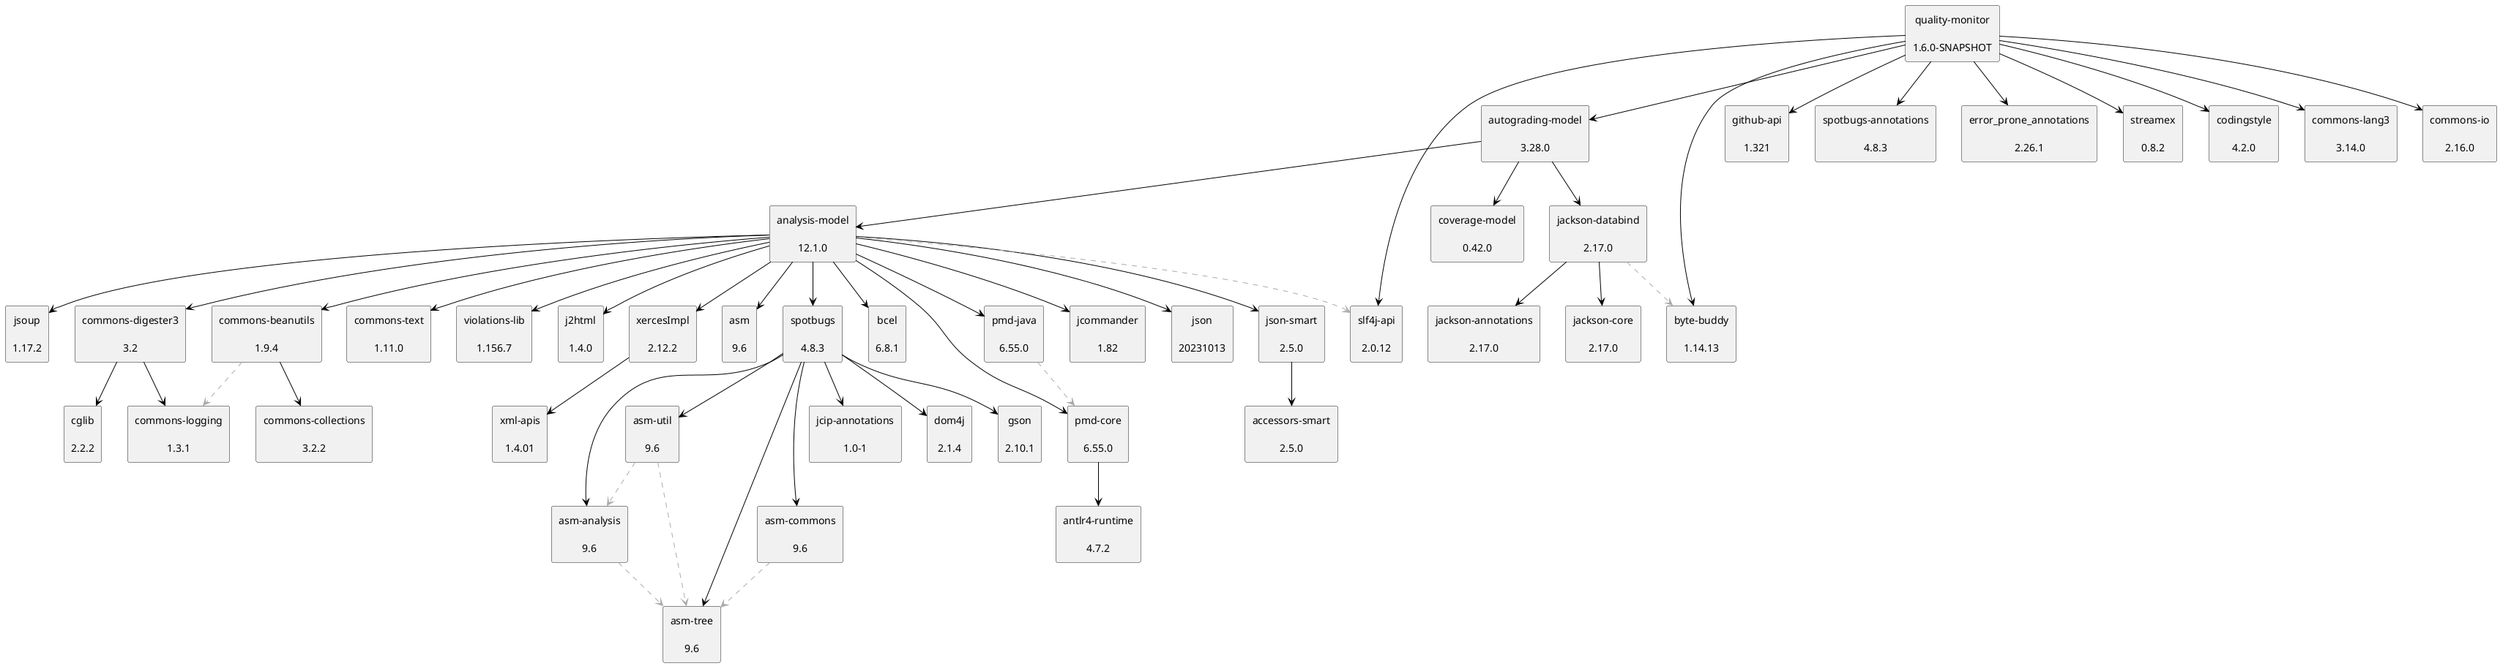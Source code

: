 @startuml
skinparam defaultTextAlignment center
skinparam rectangle {
  BackgroundColor<<optional>> beige
  BackgroundColor<<test>> lightGreen
  BackgroundColor<<runtime>> lightBlue
  BackgroundColor<<provided>> lightGray
}
rectangle "analysis-model\n\n12.1.0" as edu_hm_hafner_analysis_model_jar
rectangle "jsoup\n\n1.17.2" as org_jsoup_jsoup_jar
rectangle "commons-digester3\n\n3.2" as org_apache_commons_commons_digester3_jar
rectangle "cglib\n\n2.2.2" as cglib_cglib_jar
rectangle "commons-logging\n\n1.3.1" as commons_logging_commons_logging_jar
rectangle "commons-beanutils\n\n1.9.4" as commons_beanutils_commons_beanutils_jar
rectangle "commons-collections\n\n3.2.2" as commons_collections_commons_collections_jar
rectangle "commons-text\n\n1.11.0" as org_apache_commons_commons_text_jar
rectangle "violations-lib\n\n1.156.7" as se_bjurr_violations_violations_lib_jar
rectangle "j2html\n\n1.4.0" as com_j2html_j2html_jar
rectangle "xercesImpl\n\n2.12.2" as xerces_xercesImpl_jar
rectangle "xml-apis\n\n1.4.01" as xml_apis_xml_apis_jar
rectangle "asm\n\n9.6" as org_ow2_asm_asm_jar
rectangle "asm-analysis\n\n9.6" as org_ow2_asm_asm_analysis_jar
rectangle "asm-tree\n\n9.6" as org_ow2_asm_asm_tree_jar
rectangle "spotbugs\n\n4.8.3" as com_github_spotbugs_spotbugs_jar
rectangle "asm-commons\n\n9.6" as org_ow2_asm_asm_commons_jar
rectangle "asm-util\n\n9.6" as org_ow2_asm_asm_util_jar
rectangle "jcip-annotations\n\n1.0-1" as com_github_stephenc_jcip_jcip_annotations_jar
rectangle "dom4j\n\n2.1.4" as org_dom4j_dom4j_jar
rectangle "gson\n\n2.10.1" as com_google_code_gson_gson_jar
rectangle "bcel\n\n6.8.1" as org_apache_bcel_bcel_jar
rectangle "pmd-core\n\n6.55.0" as net_sourceforge_pmd_pmd_core_jar
rectangle "antlr4-runtime\n\n4.7.2" as org_antlr_antlr4_runtime_jar
rectangle "jcommander\n\n1.82" as com_beust_jcommander_jar
rectangle "pmd-java\n\n6.55.0" as net_sourceforge_pmd_pmd_java_jar
rectangle "json\n\n20231013" as org_json_json_jar
rectangle "json-smart\n\n2.5.0" as net_minidev_json_smart_jar
rectangle "accessors-smart\n\n2.5.0" as net_minidev_accessors_smart_jar
rectangle "slf4j-api\n\n2.0.12" as org_slf4j_slf4j_api_jar
rectangle "autograding-model\n\n3.28.0" as edu_hm_hafner_autograding_model_jar
rectangle "coverage-model\n\n0.42.0" as edu_hm_hafner_coverage_model_jar
rectangle "jackson-databind\n\n2.17.0" as com_fasterxml_jackson_core_jackson_databind_jar
rectangle "jackson-annotations\n\n2.17.0" as com_fasterxml_jackson_core_jackson_annotations_jar
rectangle "jackson-core\n\n2.17.0" as com_fasterxml_jackson_core_jackson_core_jar
rectangle "byte-buddy\n\n1.14.13" as net_bytebuddy_byte_buddy_jar
rectangle "quality-monitor\n\n1.6.0-SNAPSHOT" as edu_hm_hafner_quality_monitor_jar
rectangle "github-api\n\n1.321" as org_kohsuke_github_api_jar
rectangle "spotbugs-annotations\n\n4.8.3" as com_github_spotbugs_spotbugs_annotations_jar
rectangle "error_prone_annotations\n\n2.26.1" as com_google_errorprone_error_prone_annotations_jar
rectangle "streamex\n\n0.8.2" as one_util_streamex_jar
rectangle "codingstyle\n\n4.2.0" as edu_hm_hafner_codingstyle_jar
rectangle "commons-lang3\n\n3.14.0" as org_apache_commons_commons_lang3_jar
rectangle "commons-io\n\n2.16.0" as commons_io_commons_io_jar
edu_hm_hafner_analysis_model_jar -[#000000]-> org_jsoup_jsoup_jar
org_apache_commons_commons_digester3_jar -[#000000]-> cglib_cglib_jar
org_apache_commons_commons_digester3_jar -[#000000]-> commons_logging_commons_logging_jar
edu_hm_hafner_analysis_model_jar -[#000000]-> org_apache_commons_commons_digester3_jar
commons_beanutils_commons_beanutils_jar .[#ABABAB].> commons_logging_commons_logging_jar
commons_beanutils_commons_beanutils_jar -[#000000]-> commons_collections_commons_collections_jar
edu_hm_hafner_analysis_model_jar -[#000000]-> commons_beanutils_commons_beanutils_jar
edu_hm_hafner_analysis_model_jar -[#000000]-> org_apache_commons_commons_text_jar
edu_hm_hafner_analysis_model_jar -[#000000]-> se_bjurr_violations_violations_lib_jar
edu_hm_hafner_analysis_model_jar -[#000000]-> com_j2html_j2html_jar
xerces_xercesImpl_jar -[#000000]-> xml_apis_xml_apis_jar
edu_hm_hafner_analysis_model_jar -[#000000]-> xerces_xercesImpl_jar
edu_hm_hafner_analysis_model_jar -[#000000]-> org_ow2_asm_asm_jar
org_ow2_asm_asm_analysis_jar .[#ABABAB].> org_ow2_asm_asm_tree_jar
com_github_spotbugs_spotbugs_jar -[#000000]-> org_ow2_asm_asm_analysis_jar
org_ow2_asm_asm_commons_jar .[#ABABAB].> org_ow2_asm_asm_tree_jar
com_github_spotbugs_spotbugs_jar -[#000000]-> org_ow2_asm_asm_commons_jar
com_github_spotbugs_spotbugs_jar -[#000000]-> org_ow2_asm_asm_tree_jar
org_ow2_asm_asm_util_jar .[#ABABAB].> org_ow2_asm_asm_tree_jar
org_ow2_asm_asm_util_jar .[#ABABAB].> org_ow2_asm_asm_analysis_jar
com_github_spotbugs_spotbugs_jar -[#000000]-> org_ow2_asm_asm_util_jar
com_github_spotbugs_spotbugs_jar -[#000000]-> com_github_stephenc_jcip_jcip_annotations_jar
com_github_spotbugs_spotbugs_jar -[#000000]-> org_dom4j_dom4j_jar
com_github_spotbugs_spotbugs_jar -[#000000]-> com_google_code_gson_gson_jar
edu_hm_hafner_analysis_model_jar -[#000000]-> com_github_spotbugs_spotbugs_jar
edu_hm_hafner_analysis_model_jar -[#000000]-> org_apache_bcel_bcel_jar
net_sourceforge_pmd_pmd_core_jar -[#000000]-> org_antlr_antlr4_runtime_jar
edu_hm_hafner_analysis_model_jar -[#000000]-> net_sourceforge_pmd_pmd_core_jar
edu_hm_hafner_analysis_model_jar -[#000000]-> com_beust_jcommander_jar
net_sourceforge_pmd_pmd_java_jar .[#ABABAB].> net_sourceforge_pmd_pmd_core_jar
edu_hm_hafner_analysis_model_jar -[#000000]-> net_sourceforge_pmd_pmd_java_jar
edu_hm_hafner_analysis_model_jar -[#000000]-> org_json_json_jar
net_minidev_json_smart_jar -[#000000]-> net_minidev_accessors_smart_jar
edu_hm_hafner_analysis_model_jar -[#000000]-> net_minidev_json_smart_jar
edu_hm_hafner_analysis_model_jar .[#ABABAB].> org_slf4j_slf4j_api_jar
edu_hm_hafner_autograding_model_jar -[#000000]-> edu_hm_hafner_analysis_model_jar
edu_hm_hafner_autograding_model_jar -[#000000]-> edu_hm_hafner_coverage_model_jar
com_fasterxml_jackson_core_jackson_databind_jar -[#000000]-> com_fasterxml_jackson_core_jackson_annotations_jar
com_fasterxml_jackson_core_jackson_databind_jar -[#000000]-> com_fasterxml_jackson_core_jackson_core_jar
com_fasterxml_jackson_core_jackson_databind_jar .[#ABABAB].> net_bytebuddy_byte_buddy_jar
edu_hm_hafner_autograding_model_jar -[#000000]-> com_fasterxml_jackson_core_jackson_databind_jar
edu_hm_hafner_quality_monitor_jar -[#000000]-> edu_hm_hafner_autograding_model_jar
edu_hm_hafner_quality_monitor_jar -[#000000]-> org_kohsuke_github_api_jar
edu_hm_hafner_quality_monitor_jar -[#000000]-> org_slf4j_slf4j_api_jar
edu_hm_hafner_quality_monitor_jar -[#000000]-> com_github_spotbugs_spotbugs_annotations_jar
edu_hm_hafner_quality_monitor_jar -[#000000]-> com_google_errorprone_error_prone_annotations_jar
edu_hm_hafner_quality_monitor_jar -[#000000]-> one_util_streamex_jar
edu_hm_hafner_quality_monitor_jar -[#000000]-> edu_hm_hafner_codingstyle_jar
edu_hm_hafner_quality_monitor_jar -[#000000]-> org_apache_commons_commons_lang3_jar
edu_hm_hafner_quality_monitor_jar -[#000000]-> commons_io_commons_io_jar
edu_hm_hafner_quality_monitor_jar -[#000000]-> net_bytebuddy_byte_buddy_jar
@enduml